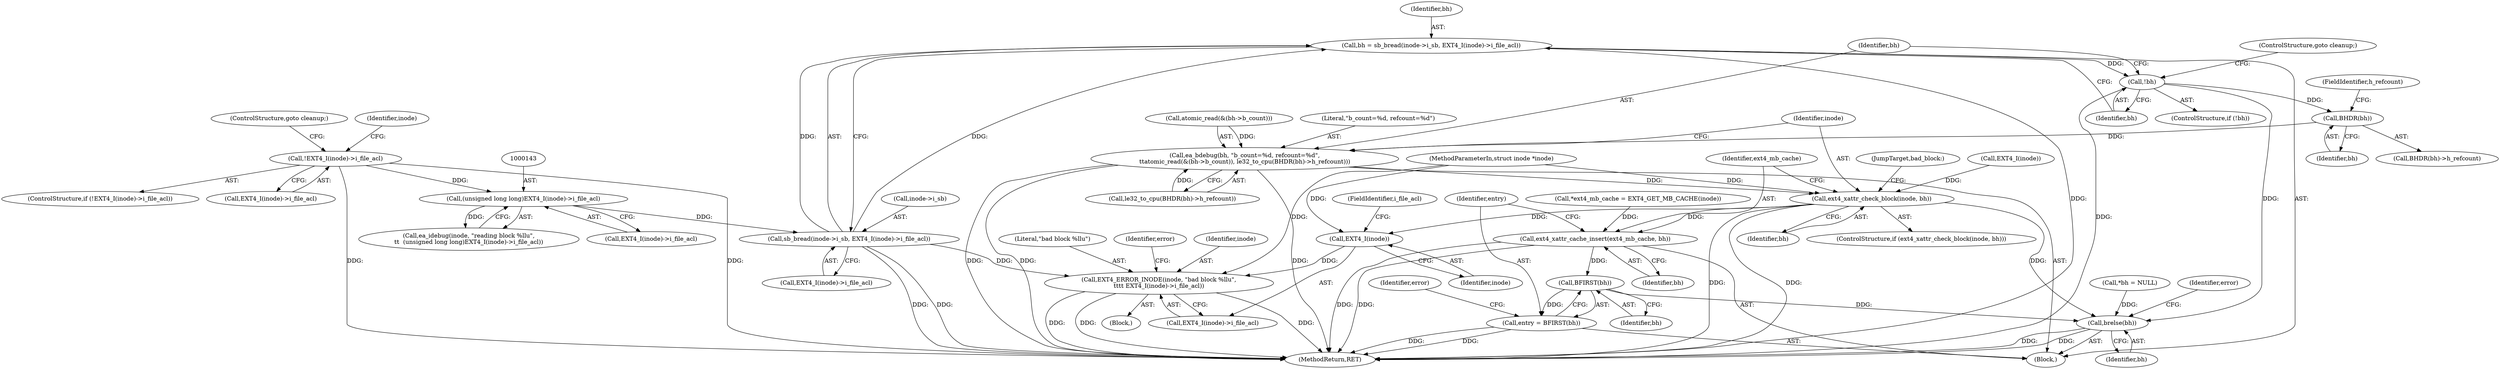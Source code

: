 digraph "0_linux_82939d7999dfc1f1998c4b1c12e2f19edbdff272_1@API" {
"1000148" [label="(Call,bh = sb_bread(inode->i_sb, EXT4_I(inode)->i_file_acl))"];
"1000150" [label="(Call,sb_bread(inode->i_sb, EXT4_I(inode)->i_file_acl))"];
"1000142" [label="(Call,(unsigned long long)EXT4_I(inode)->i_file_acl)"];
"1000133" [label="(Call,!EXT4_I(inode)->i_file_acl)"];
"1000159" [label="(Call,!bh)"];
"1000172" [label="(Call,BHDR(bh))"];
"1000162" [label="(Call,ea_bdebug(bh, \"b_count=%d, refcount=%d\",\n\t\tatomic_read(&(bh->b_count)), le32_to_cpu(BHDR(bh)->h_refcount)))"];
"1000176" [label="(Call,ext4_xattr_check_block(inode, bh))"];
"1000185" [label="(Call,EXT4_I(inode))"];
"1000181" [label="(Call,EXT4_ERROR_INODE(inode, \"bad block %llu\",\n\t\t\t\t EXT4_I(inode)->i_file_acl))"];
"1000193" [label="(Call,ext4_xattr_cache_insert(ext4_mb_cache, bh))"];
"1000198" [label="(Call,BFIRST(bh))"];
"1000196" [label="(Call,entry = BFIRST(bh))"];
"1000253" [label="(Call,brelse(bh))"];
"1000139" [label="(Call,ea_idebug(inode, \"reading block %llu\",\n\t\t  (unsigned long long)EXT4_I(inode)->i_file_acl))"];
"1000182" [label="(Identifier,inode)"];
"1000197" [label="(Identifier,entry)"];
"1000175" [label="(ControlStructure,if (ext4_xattr_check_block(inode, bh)))"];
"1000198" [label="(Call,BFIRST(bh))"];
"1000196" [label="(Call,entry = BFIRST(bh))"];
"1000151" [label="(Call,inode->i_sb)"];
"1000186" [label="(Identifier,inode)"];
"1000257" [label="(MethodReturn,RET)"];
"1000177" [label="(Identifier,inode)"];
"1000194" [label="(Identifier,ext4_mb_cache)"];
"1000256" [label="(Identifier,error)"];
"1000180" [label="(JumpTarget,bad_block:)"];
"1000155" [label="(Call,EXT4_I(inode))"];
"1000171" [label="(Call,BHDR(bh)->h_refcount)"];
"1000140" [label="(Identifier,inode)"];
"1000165" [label="(Call,atomic_read(&(bh->b_count)))"];
"1000189" [label="(Identifier,error)"];
"1000184" [label="(Call,EXT4_I(inode)->i_file_acl)"];
"1000161" [label="(ControlStructure,goto cleanup;)"];
"1000142" [label="(Call,(unsigned long long)EXT4_I(inode)->i_file_acl)"];
"1000164" [label="(Literal,\"b_count=%d, refcount=%d\")"];
"1000101" [label="(MethodParameterIn,struct inode *inode)"];
"1000148" [label="(Call,bh = sb_bread(inode->i_sb, EXT4_I(inode)->i_file_acl))"];
"1000160" [label="(Identifier,bh)"];
"1000138" [label="(ControlStructure,goto cleanup;)"];
"1000108" [label="(Call,*bh = NULL)"];
"1000183" [label="(Literal,\"bad block %llu\")"];
"1000178" [label="(Identifier,bh)"];
"1000133" [label="(Call,!EXT4_I(inode)->i_file_acl)"];
"1000159" [label="(Call,!bh)"];
"1000187" [label="(FieldIdentifier,i_file_acl)"];
"1000162" [label="(Call,ea_bdebug(bh, \"b_count=%d, refcount=%d\",\n\t\tatomic_read(&(bh->b_count)), le32_to_cpu(BHDR(bh)->h_refcount)))"];
"1000163" [label="(Identifier,bh)"];
"1000106" [label="(Block,)"];
"1000149" [label="(Identifier,bh)"];
"1000253" [label="(Call,brelse(bh))"];
"1000195" [label="(Identifier,bh)"];
"1000154" [label="(Call,EXT4_I(inode)->i_file_acl)"];
"1000115" [label="(Call,*ext4_mb_cache = EXT4_GET_MB_CACHE(inode))"];
"1000179" [label="(Block,)"];
"1000201" [label="(Identifier,error)"];
"1000176" [label="(Call,ext4_xattr_check_block(inode, bh))"];
"1000134" [label="(Call,EXT4_I(inode)->i_file_acl)"];
"1000132" [label="(ControlStructure,if (!EXT4_I(inode)->i_file_acl))"];
"1000174" [label="(FieldIdentifier,h_refcount)"];
"1000170" [label="(Call,le32_to_cpu(BHDR(bh)->h_refcount))"];
"1000173" [label="(Identifier,bh)"];
"1000150" [label="(Call,sb_bread(inode->i_sb, EXT4_I(inode)->i_file_acl))"];
"1000158" [label="(ControlStructure,if (!bh))"];
"1000172" [label="(Call,BHDR(bh))"];
"1000185" [label="(Call,EXT4_I(inode))"];
"1000193" [label="(Call,ext4_xattr_cache_insert(ext4_mb_cache, bh))"];
"1000199" [label="(Identifier,bh)"];
"1000181" [label="(Call,EXT4_ERROR_INODE(inode, \"bad block %llu\",\n\t\t\t\t EXT4_I(inode)->i_file_acl))"];
"1000144" [label="(Call,EXT4_I(inode)->i_file_acl)"];
"1000254" [label="(Identifier,bh)"];
"1000148" -> "1000106"  [label="AST: "];
"1000148" -> "1000150"  [label="CFG: "];
"1000149" -> "1000148"  [label="AST: "];
"1000150" -> "1000148"  [label="AST: "];
"1000160" -> "1000148"  [label="CFG: "];
"1000148" -> "1000257"  [label="DDG: "];
"1000150" -> "1000148"  [label="DDG: "];
"1000150" -> "1000148"  [label="DDG: "];
"1000148" -> "1000159"  [label="DDG: "];
"1000150" -> "1000154"  [label="CFG: "];
"1000151" -> "1000150"  [label="AST: "];
"1000154" -> "1000150"  [label="AST: "];
"1000150" -> "1000257"  [label="DDG: "];
"1000150" -> "1000257"  [label="DDG: "];
"1000142" -> "1000150"  [label="DDG: "];
"1000150" -> "1000181"  [label="DDG: "];
"1000142" -> "1000139"  [label="AST: "];
"1000142" -> "1000144"  [label="CFG: "];
"1000143" -> "1000142"  [label="AST: "];
"1000144" -> "1000142"  [label="AST: "];
"1000139" -> "1000142"  [label="CFG: "];
"1000142" -> "1000139"  [label="DDG: "];
"1000133" -> "1000142"  [label="DDG: "];
"1000133" -> "1000132"  [label="AST: "];
"1000133" -> "1000134"  [label="CFG: "];
"1000134" -> "1000133"  [label="AST: "];
"1000138" -> "1000133"  [label="CFG: "];
"1000140" -> "1000133"  [label="CFG: "];
"1000133" -> "1000257"  [label="DDG: "];
"1000133" -> "1000257"  [label="DDG: "];
"1000159" -> "1000158"  [label="AST: "];
"1000159" -> "1000160"  [label="CFG: "];
"1000160" -> "1000159"  [label="AST: "];
"1000161" -> "1000159"  [label="CFG: "];
"1000163" -> "1000159"  [label="CFG: "];
"1000159" -> "1000257"  [label="DDG: "];
"1000159" -> "1000172"  [label="DDG: "];
"1000159" -> "1000253"  [label="DDG: "];
"1000172" -> "1000171"  [label="AST: "];
"1000172" -> "1000173"  [label="CFG: "];
"1000173" -> "1000172"  [label="AST: "];
"1000174" -> "1000172"  [label="CFG: "];
"1000172" -> "1000162"  [label="DDG: "];
"1000162" -> "1000106"  [label="AST: "];
"1000162" -> "1000170"  [label="CFG: "];
"1000163" -> "1000162"  [label="AST: "];
"1000164" -> "1000162"  [label="AST: "];
"1000165" -> "1000162"  [label="AST: "];
"1000170" -> "1000162"  [label="AST: "];
"1000177" -> "1000162"  [label="CFG: "];
"1000162" -> "1000257"  [label="DDG: "];
"1000162" -> "1000257"  [label="DDG: "];
"1000162" -> "1000257"  [label="DDG: "];
"1000165" -> "1000162"  [label="DDG: "];
"1000170" -> "1000162"  [label="DDG: "];
"1000162" -> "1000176"  [label="DDG: "];
"1000176" -> "1000175"  [label="AST: "];
"1000176" -> "1000178"  [label="CFG: "];
"1000177" -> "1000176"  [label="AST: "];
"1000178" -> "1000176"  [label="AST: "];
"1000180" -> "1000176"  [label="CFG: "];
"1000194" -> "1000176"  [label="CFG: "];
"1000176" -> "1000257"  [label="DDG: "];
"1000176" -> "1000257"  [label="DDG: "];
"1000155" -> "1000176"  [label="DDG: "];
"1000101" -> "1000176"  [label="DDG: "];
"1000176" -> "1000185"  [label="DDG: "];
"1000176" -> "1000193"  [label="DDG: "];
"1000176" -> "1000253"  [label="DDG: "];
"1000185" -> "1000184"  [label="AST: "];
"1000185" -> "1000186"  [label="CFG: "];
"1000186" -> "1000185"  [label="AST: "];
"1000187" -> "1000185"  [label="CFG: "];
"1000185" -> "1000181"  [label="DDG: "];
"1000101" -> "1000185"  [label="DDG: "];
"1000181" -> "1000179"  [label="AST: "];
"1000181" -> "1000184"  [label="CFG: "];
"1000182" -> "1000181"  [label="AST: "];
"1000183" -> "1000181"  [label="AST: "];
"1000184" -> "1000181"  [label="AST: "];
"1000189" -> "1000181"  [label="CFG: "];
"1000181" -> "1000257"  [label="DDG: "];
"1000181" -> "1000257"  [label="DDG: "];
"1000181" -> "1000257"  [label="DDG: "];
"1000101" -> "1000181"  [label="DDG: "];
"1000193" -> "1000106"  [label="AST: "];
"1000193" -> "1000195"  [label="CFG: "];
"1000194" -> "1000193"  [label="AST: "];
"1000195" -> "1000193"  [label="AST: "];
"1000197" -> "1000193"  [label="CFG: "];
"1000193" -> "1000257"  [label="DDG: "];
"1000193" -> "1000257"  [label="DDG: "];
"1000115" -> "1000193"  [label="DDG: "];
"1000193" -> "1000198"  [label="DDG: "];
"1000198" -> "1000196"  [label="AST: "];
"1000198" -> "1000199"  [label="CFG: "];
"1000199" -> "1000198"  [label="AST: "];
"1000196" -> "1000198"  [label="CFG: "];
"1000198" -> "1000196"  [label="DDG: "];
"1000198" -> "1000253"  [label="DDG: "];
"1000196" -> "1000106"  [label="AST: "];
"1000197" -> "1000196"  [label="AST: "];
"1000201" -> "1000196"  [label="CFG: "];
"1000196" -> "1000257"  [label="DDG: "];
"1000196" -> "1000257"  [label="DDG: "];
"1000253" -> "1000106"  [label="AST: "];
"1000253" -> "1000254"  [label="CFG: "];
"1000254" -> "1000253"  [label="AST: "];
"1000256" -> "1000253"  [label="CFG: "];
"1000253" -> "1000257"  [label="DDG: "];
"1000253" -> "1000257"  [label="DDG: "];
"1000108" -> "1000253"  [label="DDG: "];
}
